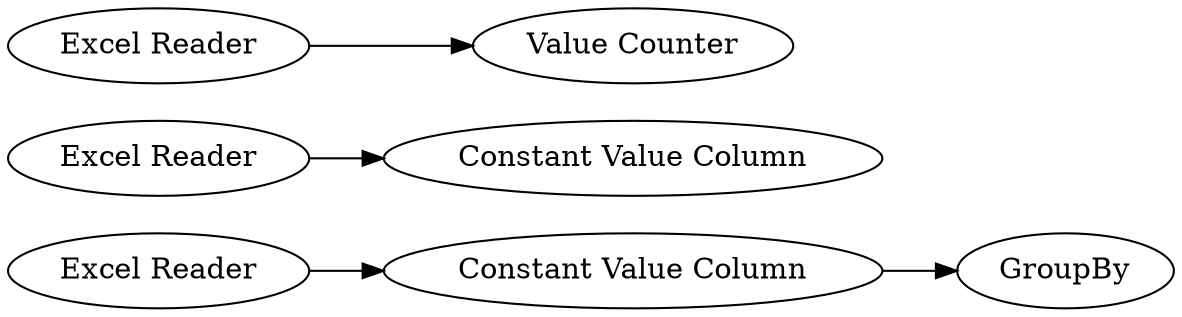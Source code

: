 digraph {
	6 -> 4
	7 -> 6
	5 -> 3
	1 -> 2
	5 [label="Excel Reader"]
	1 [label="Excel Reader"]
	7 [label="Excel Reader"]
	4 [label=GroupBy]
	6 [label="Constant Value Column"]
	3 [label="Constant Value Column"]
	2 [label="Value Counter"]
	rankdir=LR
}

